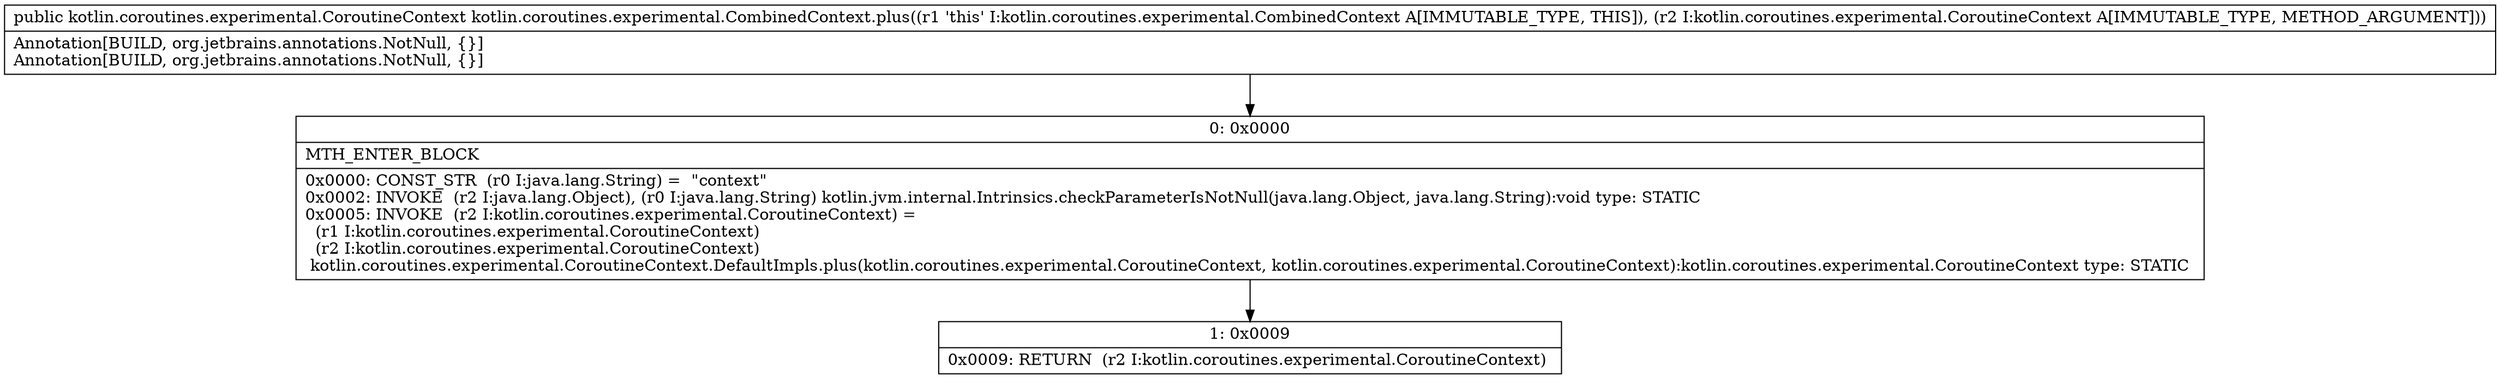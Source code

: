 digraph "CFG forkotlin.coroutines.experimental.CombinedContext.plus(Lkotlin\/coroutines\/experimental\/CoroutineContext;)Lkotlin\/coroutines\/experimental\/CoroutineContext;" {
Node_0 [shape=record,label="{0\:\ 0x0000|MTH_ENTER_BLOCK\l|0x0000: CONST_STR  (r0 I:java.lang.String) =  \"context\" \l0x0002: INVOKE  (r2 I:java.lang.Object), (r0 I:java.lang.String) kotlin.jvm.internal.Intrinsics.checkParameterIsNotNull(java.lang.Object, java.lang.String):void type: STATIC \l0x0005: INVOKE  (r2 I:kotlin.coroutines.experimental.CoroutineContext) = \l  (r1 I:kotlin.coroutines.experimental.CoroutineContext)\l  (r2 I:kotlin.coroutines.experimental.CoroutineContext)\l kotlin.coroutines.experimental.CoroutineContext.DefaultImpls.plus(kotlin.coroutines.experimental.CoroutineContext, kotlin.coroutines.experimental.CoroutineContext):kotlin.coroutines.experimental.CoroutineContext type: STATIC \l}"];
Node_1 [shape=record,label="{1\:\ 0x0009|0x0009: RETURN  (r2 I:kotlin.coroutines.experimental.CoroutineContext) \l}"];
MethodNode[shape=record,label="{public kotlin.coroutines.experimental.CoroutineContext kotlin.coroutines.experimental.CombinedContext.plus((r1 'this' I:kotlin.coroutines.experimental.CombinedContext A[IMMUTABLE_TYPE, THIS]), (r2 I:kotlin.coroutines.experimental.CoroutineContext A[IMMUTABLE_TYPE, METHOD_ARGUMENT]))  | Annotation[BUILD, org.jetbrains.annotations.NotNull, \{\}]\lAnnotation[BUILD, org.jetbrains.annotations.NotNull, \{\}]\l}"];
MethodNode -> Node_0;
Node_0 -> Node_1;
}

